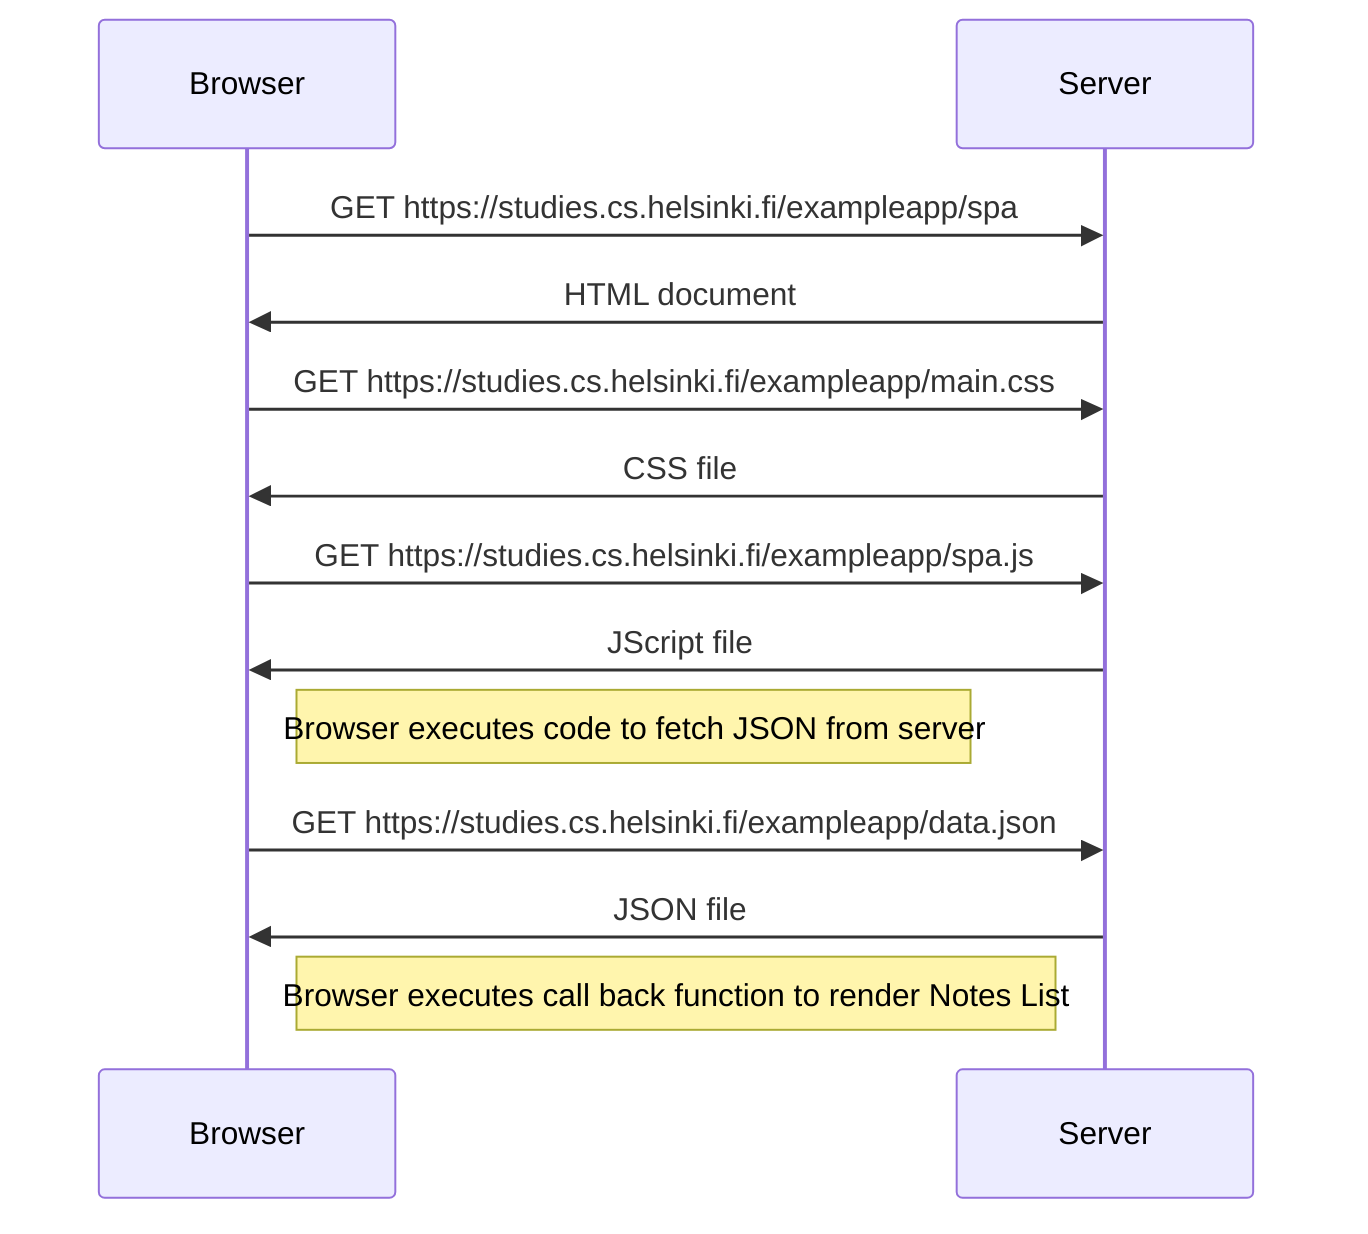 sequenceDiagram
  participant Browser as Browser
  participant Server as Server

  Browser ->> Server: GET https://studies.cs.helsinki.fi/exampleapp/spa
  Server ->> Browser: HTML document
  Browser ->> Server: GET https://studies.cs.helsinki.fi/exampleapp/main.css
  Server ->> Browser: CSS file
  Browser ->> Server: GET https://studies.cs.helsinki.fi/exampleapp/spa.js
  Server ->> Browser: JScript file
  Note right of Browser: Browser executes code to fetch JSON from server
  Browser ->> Server: GET https://studies.cs.helsinki.fi/exampleapp/data.json
  Server ->> Browser: JSON file
  Note right of Browser: Browser executes call back function to render Notes List